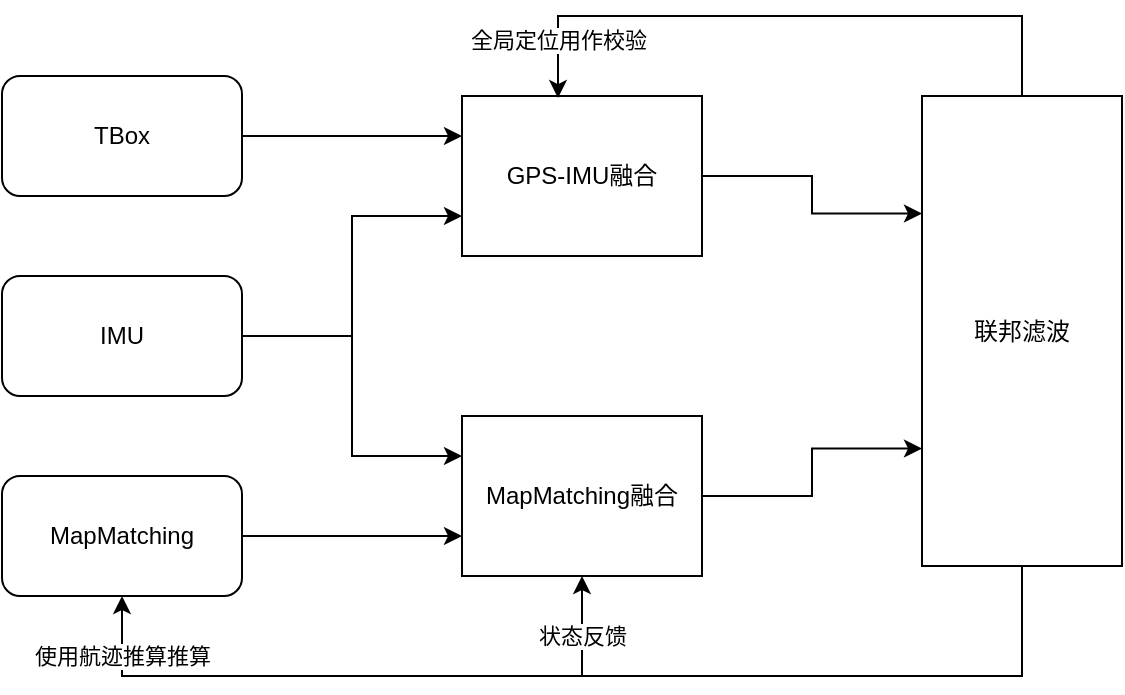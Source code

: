 <mxfile version="13.6.2" type="github">
  <diagram id="3m96XGyh1uDXP2oZvFHU" name="Page-1">
    <mxGraphModel dx="717" dy="395" grid="1" gridSize="10" guides="1" tooltips="1" connect="1" arrows="1" fold="1" page="1" pageScale="1" pageWidth="827" pageHeight="1169" math="0" shadow="0">
      <root>
        <mxCell id="0" />
        <mxCell id="1" parent="0" />
        <mxCell id="E3IpSrGtJD2uuIw3716h-13" style="edgeStyle=orthogonalEdgeStyle;rounded=0;orthogonalLoop=1;jettySize=auto;html=1;entryX=0;entryY=0.25;entryDx=0;entryDy=0;" edge="1" parent="1" source="E3IpSrGtJD2uuIw3716h-1" target="E3IpSrGtJD2uuIw3716h-2">
          <mxGeometry relative="1" as="geometry" />
        </mxCell>
        <mxCell id="E3IpSrGtJD2uuIw3716h-1" value="GPS-IMU融合" style="rounded=0;whiteSpace=wrap;html=1;" vertex="1" parent="1">
          <mxGeometry x="340" y="160" width="120" height="80" as="geometry" />
        </mxCell>
        <mxCell id="E3IpSrGtJD2uuIw3716h-15" style="edgeStyle=orthogonalEdgeStyle;rounded=0;orthogonalLoop=1;jettySize=auto;html=1;entryX=0.5;entryY=1;entryDx=0;entryDy=0;exitX=0.5;exitY=1;exitDx=0;exitDy=0;" edge="1" parent="1" source="E3IpSrGtJD2uuIw3716h-2" target="E3IpSrGtJD2uuIw3716h-9">
          <mxGeometry relative="1" as="geometry">
            <Array as="points">
              <mxPoint x="620" y="450" />
              <mxPoint x="400" y="450" />
            </Array>
          </mxGeometry>
        </mxCell>
        <mxCell id="E3IpSrGtJD2uuIw3716h-19" value="状态反馈" style="edgeLabel;html=1;align=center;verticalAlign=middle;resizable=0;points=[];" vertex="1" connectable="0" parent="E3IpSrGtJD2uuIw3716h-15">
          <mxGeometry x="0.814" relative="1" as="geometry">
            <mxPoint as="offset" />
          </mxGeometry>
        </mxCell>
        <mxCell id="E3IpSrGtJD2uuIw3716h-16" style="edgeStyle=orthogonalEdgeStyle;rounded=0;orthogonalLoop=1;jettySize=auto;html=1;entryX=0.5;entryY=1;entryDx=0;entryDy=0;" edge="1" parent="1" source="E3IpSrGtJD2uuIw3716h-2" target="E3IpSrGtJD2uuIw3716h-6">
          <mxGeometry relative="1" as="geometry">
            <Array as="points">
              <mxPoint x="620" y="450" />
              <mxPoint x="170" y="450" />
            </Array>
          </mxGeometry>
        </mxCell>
        <mxCell id="E3IpSrGtJD2uuIw3716h-18" value="使用航迹推算推算" style="edgeLabel;html=1;align=center;verticalAlign=middle;resizable=0;points=[];" vertex="1" connectable="0" parent="E3IpSrGtJD2uuIw3716h-16">
          <mxGeometry x="0.879" y="-4" relative="1" as="geometry">
            <mxPoint x="-4" y="-3" as="offset" />
          </mxGeometry>
        </mxCell>
        <mxCell id="E3IpSrGtJD2uuIw3716h-17" style="edgeStyle=orthogonalEdgeStyle;rounded=0;orthogonalLoop=1;jettySize=auto;html=1;entryX=0.4;entryY=0.013;entryDx=0;entryDy=0;entryPerimeter=0;" edge="1" parent="1" source="E3IpSrGtJD2uuIw3716h-2" target="E3IpSrGtJD2uuIw3716h-1">
          <mxGeometry relative="1" as="geometry">
            <Array as="points">
              <mxPoint x="620" y="120" />
              <mxPoint x="388" y="120" />
            </Array>
          </mxGeometry>
        </mxCell>
        <mxCell id="E3IpSrGtJD2uuIw3716h-20" value="全局定位用作校验" style="edgeLabel;html=1;align=center;verticalAlign=middle;resizable=0;points=[];" vertex="1" connectable="0" parent="E3IpSrGtJD2uuIw3716h-17">
          <mxGeometry x="0.81" relative="1" as="geometry">
            <mxPoint as="offset" />
          </mxGeometry>
        </mxCell>
        <mxCell id="E3IpSrGtJD2uuIw3716h-2" value="联邦滤波" style="rounded=0;whiteSpace=wrap;html=1;" vertex="1" parent="1">
          <mxGeometry x="570" y="160" width="100" height="235" as="geometry" />
        </mxCell>
        <mxCell id="E3IpSrGtJD2uuIw3716h-7" style="edgeStyle=orthogonalEdgeStyle;rounded=0;orthogonalLoop=1;jettySize=auto;html=1;exitX=1;exitY=0.5;exitDx=0;exitDy=0;entryX=0;entryY=0.25;entryDx=0;entryDy=0;" edge="1" parent="1" source="E3IpSrGtJD2uuIw3716h-3" target="E3IpSrGtJD2uuIw3716h-1">
          <mxGeometry relative="1" as="geometry" />
        </mxCell>
        <mxCell id="E3IpSrGtJD2uuIw3716h-3" value="TBox" style="rounded=1;whiteSpace=wrap;html=1;" vertex="1" parent="1">
          <mxGeometry x="110" y="150" width="120" height="60" as="geometry" />
        </mxCell>
        <mxCell id="E3IpSrGtJD2uuIw3716h-8" style="edgeStyle=orthogonalEdgeStyle;rounded=0;orthogonalLoop=1;jettySize=auto;html=1;entryX=0;entryY=0.75;entryDx=0;entryDy=0;" edge="1" parent="1" source="E3IpSrGtJD2uuIw3716h-5" target="E3IpSrGtJD2uuIw3716h-1">
          <mxGeometry relative="1" as="geometry" />
        </mxCell>
        <mxCell id="E3IpSrGtJD2uuIw3716h-11" style="edgeStyle=orthogonalEdgeStyle;rounded=0;orthogonalLoop=1;jettySize=auto;html=1;entryX=0;entryY=0.25;entryDx=0;entryDy=0;" edge="1" parent="1" source="E3IpSrGtJD2uuIw3716h-5" target="E3IpSrGtJD2uuIw3716h-9">
          <mxGeometry relative="1" as="geometry" />
        </mxCell>
        <mxCell id="E3IpSrGtJD2uuIw3716h-5" value="IMU" style="rounded=1;whiteSpace=wrap;html=1;" vertex="1" parent="1">
          <mxGeometry x="110" y="250" width="120" height="60" as="geometry" />
        </mxCell>
        <mxCell id="E3IpSrGtJD2uuIw3716h-12" style="edgeStyle=orthogonalEdgeStyle;rounded=0;orthogonalLoop=1;jettySize=auto;html=1;entryX=0;entryY=0.75;entryDx=0;entryDy=0;" edge="1" parent="1" source="E3IpSrGtJD2uuIw3716h-6" target="E3IpSrGtJD2uuIw3716h-9">
          <mxGeometry relative="1" as="geometry" />
        </mxCell>
        <mxCell id="E3IpSrGtJD2uuIw3716h-6" value="MapMatching" style="rounded=1;whiteSpace=wrap;html=1;" vertex="1" parent="1">
          <mxGeometry x="110" y="350" width="120" height="60" as="geometry" />
        </mxCell>
        <mxCell id="E3IpSrGtJD2uuIw3716h-14" style="edgeStyle=orthogonalEdgeStyle;rounded=0;orthogonalLoop=1;jettySize=auto;html=1;entryX=0;entryY=0.75;entryDx=0;entryDy=0;" edge="1" parent="1" source="E3IpSrGtJD2uuIw3716h-9" target="E3IpSrGtJD2uuIw3716h-2">
          <mxGeometry relative="1" as="geometry" />
        </mxCell>
        <mxCell id="E3IpSrGtJD2uuIw3716h-9" value="MapMatching融合" style="rounded=0;whiteSpace=wrap;html=1;" vertex="1" parent="1">
          <mxGeometry x="340" y="320" width="120" height="80" as="geometry" />
        </mxCell>
      </root>
    </mxGraphModel>
  </diagram>
</mxfile>
